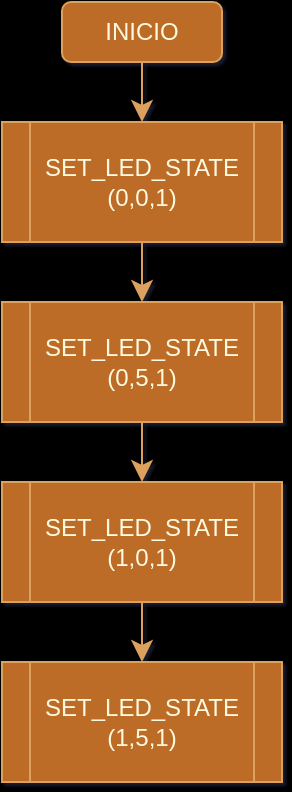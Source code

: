 <mxfile version="24.7.17">
  <diagram id="C5RBs43oDa-KdzZeNtuy" name="Page-1">
    <mxGraphModel dx="538" dy="534" grid="1" gridSize="10" guides="1" tooltips="1" connect="1" arrows="1" fold="1" page="1" pageScale="1" pageWidth="827" pageHeight="1169" background="#000000" math="0" shadow="1">
      <root>
        <mxCell id="WIyWlLk6GJQsqaUBKTNV-0" />
        <mxCell id="WIyWlLk6GJQsqaUBKTNV-1" parent="WIyWlLk6GJQsqaUBKTNV-0" />
        <mxCell id="6VBaOf3o9NcyqXHQ1wU7-5" style="edgeStyle=none;curved=1;rounded=0;orthogonalLoop=1;jettySize=auto;html=1;exitX=0.5;exitY=1;exitDx=0;exitDy=0;entryX=0.5;entryY=0;entryDx=0;entryDy=0;fontSize=12;startSize=8;endSize=8;labelBackgroundColor=none;strokeColor=#DDA15E;fontColor=default;" edge="1" parent="WIyWlLk6GJQsqaUBKTNV-1" source="6VBaOf3o9NcyqXHQ1wU7-0" target="6VBaOf3o9NcyqXHQ1wU7-4">
          <mxGeometry relative="1" as="geometry" />
        </mxCell>
        <mxCell id="6VBaOf3o9NcyqXHQ1wU7-0" value="SET_LED_STATE&lt;div&gt;(0,0,1)&lt;/div&gt;" style="shape=process;whiteSpace=wrap;html=1;backgroundOutline=1;labelBackgroundColor=none;fillColor=#BC6C25;strokeColor=#DDA15E;fontColor=#FEFAE0;" vertex="1" parent="WIyWlLk6GJQsqaUBKTNV-1">
          <mxGeometry x="330" y="80" width="140" height="60" as="geometry" />
        </mxCell>
        <mxCell id="6VBaOf3o9NcyqXHQ1wU7-3" value="" style="edgeStyle=none;curved=1;rounded=0;orthogonalLoop=1;jettySize=auto;html=1;fontSize=12;startSize=8;endSize=8;labelBackgroundColor=none;strokeColor=#DDA15E;fontColor=default;" edge="1" parent="WIyWlLk6GJQsqaUBKTNV-1" source="6VBaOf3o9NcyqXHQ1wU7-2" target="6VBaOf3o9NcyqXHQ1wU7-0">
          <mxGeometry relative="1" as="geometry" />
        </mxCell>
        <mxCell id="6VBaOf3o9NcyqXHQ1wU7-2" value="INICIO" style="rounded=1;whiteSpace=wrap;html=1;labelBackgroundColor=none;fillColor=#BC6C25;strokeColor=#DDA15E;fontColor=#FEFAE0;" vertex="1" parent="WIyWlLk6GJQsqaUBKTNV-1">
          <mxGeometry x="360" y="20" width="80" height="30" as="geometry" />
        </mxCell>
        <mxCell id="6VBaOf3o9NcyqXHQ1wU7-10" style="edgeStyle=none;curved=1;rounded=0;orthogonalLoop=1;jettySize=auto;html=1;exitX=0.5;exitY=1;exitDx=0;exitDy=0;entryX=0.5;entryY=0;entryDx=0;entryDy=0;strokeColor=#DDA15E;fontSize=12;fontColor=#FEFAE0;startSize=8;endSize=8;fillColor=#BC6C25;" edge="1" parent="WIyWlLk6GJQsqaUBKTNV-1" source="6VBaOf3o9NcyqXHQ1wU7-4" target="6VBaOf3o9NcyqXHQ1wU7-9">
          <mxGeometry relative="1" as="geometry" />
        </mxCell>
        <mxCell id="6VBaOf3o9NcyqXHQ1wU7-4" value="SET_LED_STATE&lt;div&gt;(0,5,1)&lt;/div&gt;" style="shape=process;whiteSpace=wrap;html=1;backgroundOutline=1;labelBackgroundColor=none;fillColor=#BC6C25;strokeColor=#DDA15E;fontColor=#FEFAE0;" vertex="1" parent="WIyWlLk6GJQsqaUBKTNV-1">
          <mxGeometry x="330" y="170" width="140" height="60" as="geometry" />
        </mxCell>
        <mxCell id="6VBaOf3o9NcyqXHQ1wU7-12" style="edgeStyle=none;curved=1;rounded=0;orthogonalLoop=1;jettySize=auto;html=1;exitX=0.5;exitY=1;exitDx=0;exitDy=0;entryX=0.5;entryY=0;entryDx=0;entryDy=0;strokeColor=#DDA15E;fontSize=12;fontColor=#FEFAE0;startSize=8;endSize=8;fillColor=#BC6C25;" edge="1" parent="WIyWlLk6GJQsqaUBKTNV-1" source="6VBaOf3o9NcyqXHQ1wU7-9" target="6VBaOf3o9NcyqXHQ1wU7-11">
          <mxGeometry relative="1" as="geometry" />
        </mxCell>
        <mxCell id="6VBaOf3o9NcyqXHQ1wU7-9" value="SET_LED_STATE&lt;div&gt;(1,0,1)&lt;/div&gt;" style="shape=process;whiteSpace=wrap;html=1;backgroundOutline=1;labelBackgroundColor=none;fillColor=#BC6C25;strokeColor=#DDA15E;fontColor=#FEFAE0;" vertex="1" parent="WIyWlLk6GJQsqaUBKTNV-1">
          <mxGeometry x="330" y="260" width="140" height="60" as="geometry" />
        </mxCell>
        <mxCell id="6VBaOf3o9NcyqXHQ1wU7-11" value="SET_LED_STATE&lt;div&gt;(1,5,1)&lt;/div&gt;" style="shape=process;whiteSpace=wrap;html=1;backgroundOutline=1;labelBackgroundColor=none;fillColor=#BC6C25;strokeColor=#DDA15E;fontColor=#FEFAE0;" vertex="1" parent="WIyWlLk6GJQsqaUBKTNV-1">
          <mxGeometry x="330" y="350" width="140" height="60" as="geometry" />
        </mxCell>
      </root>
    </mxGraphModel>
  </diagram>
</mxfile>
